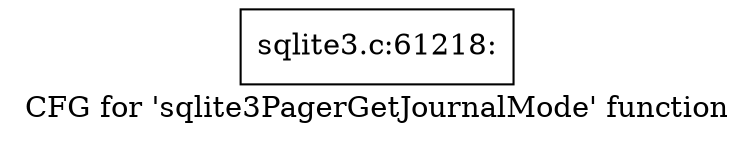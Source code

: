 digraph "CFG for 'sqlite3PagerGetJournalMode' function" {
	label="CFG for 'sqlite3PagerGetJournalMode' function";

	Node0x55c0f71f29e0 [shape=record,label="{sqlite3.c:61218:}"];
}
